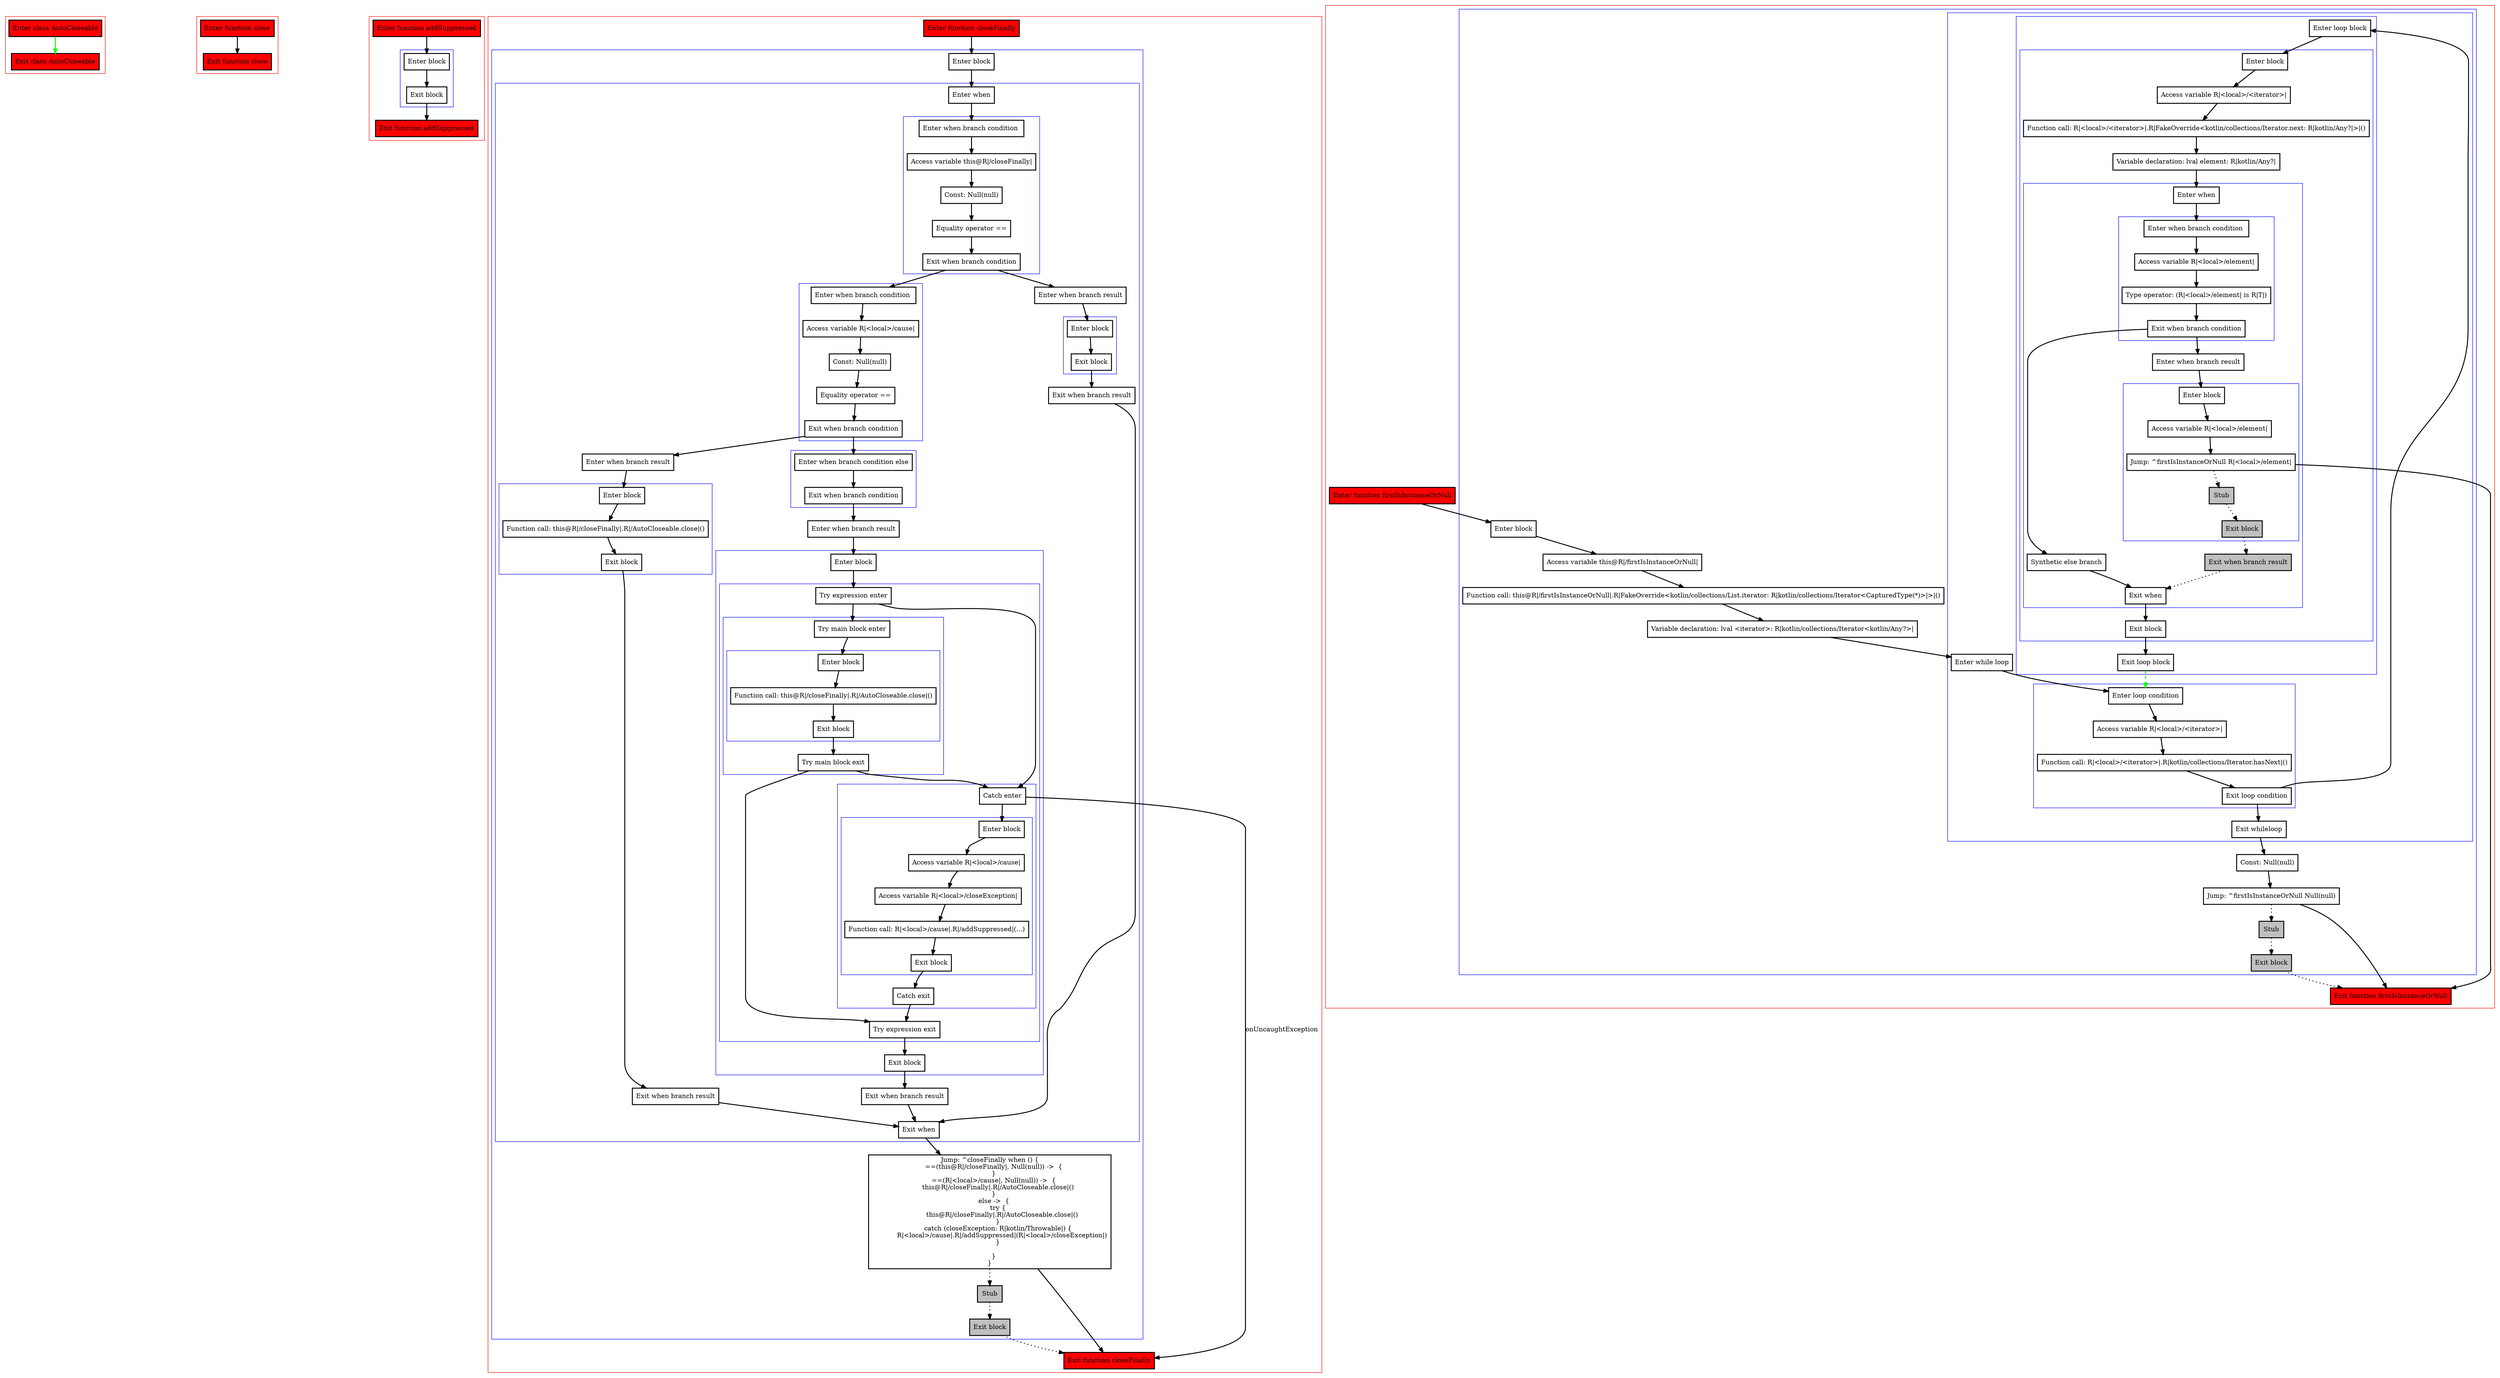 digraph complex_kt {
    graph [nodesep=3]
    node [shape=box penwidth=2]
    edge [penwidth=2]

    subgraph cluster_0 {
        color=red
        0 [label="Enter class AutoCloseable" style="filled" fillcolor=red];
        1 [label="Exit class AutoCloseable" style="filled" fillcolor=red];
    }
    0 -> {1} [color=green];

    subgraph cluster_1 {
        color=red
        2 [label="Enter function close" style="filled" fillcolor=red];
        3 [label="Exit function close" style="filled" fillcolor=red];
    }
    2 -> {3};

    subgraph cluster_2 {
        color=red
        4 [label="Enter function addSuppressed" style="filled" fillcolor=red];
        subgraph cluster_3 {
            color=blue
            5 [label="Enter block"];
            6 [label="Exit block"];
        }
        7 [label="Exit function addSuppressed" style="filled" fillcolor=red];
    }
    4 -> {5};
    5 -> {6};
    6 -> {7};

    subgraph cluster_4 {
        color=red
        8 [label="Enter function closeFinally" style="filled" fillcolor=red];
        subgraph cluster_5 {
            color=blue
            9 [label="Enter block"];
            subgraph cluster_6 {
                color=blue
                10 [label="Enter when"];
                subgraph cluster_7 {
                    color=blue
                    11 [label="Enter when branch condition "];
                    12 [label="Access variable this@R|/closeFinally|"];
                    13 [label="Const: Null(null)"];
                    14 [label="Equality operator =="];
                    15 [label="Exit when branch condition"];
                }
                subgraph cluster_8 {
                    color=blue
                    16 [label="Enter when branch condition "];
                    17 [label="Access variable R|<local>/cause|"];
                    18 [label="Const: Null(null)"];
                    19 [label="Equality operator =="];
                    20 [label="Exit when branch condition"];
                }
                subgraph cluster_9 {
                    color=blue
                    21 [label="Enter when branch condition else"];
                    22 [label="Exit when branch condition"];
                }
                23 [label="Enter when branch result"];
                subgraph cluster_10 {
                    color=blue
                    24 [label="Enter block"];
                    subgraph cluster_11 {
                        color=blue
                        25 [label="Try expression enter"];
                        subgraph cluster_12 {
                            color=blue
                            26 [label="Try main block enter"];
                            subgraph cluster_13 {
                                color=blue
                                27 [label="Enter block"];
                                28 [label="Function call: this@R|/closeFinally|.R|/AutoCloseable.close|()"];
                                29 [label="Exit block"];
                            }
                            30 [label="Try main block exit"];
                        }
                        subgraph cluster_14 {
                            color=blue
                            31 [label="Catch enter"];
                            subgraph cluster_15 {
                                color=blue
                                32 [label="Enter block"];
                                33 [label="Access variable R|<local>/cause|"];
                                34 [label="Access variable R|<local>/closeException|"];
                                35 [label="Function call: R|<local>/cause|.R|/addSuppressed|(...)"];
                                36 [label="Exit block"];
                            }
                            37 [label="Catch exit"];
                        }
                        38 [label="Try expression exit"];
                    }
                    39 [label="Exit block"];
                }
                40 [label="Exit when branch result"];
                41 [label="Enter when branch result"];
                subgraph cluster_16 {
                    color=blue
                    42 [label="Enter block"];
                    43 [label="Function call: this@R|/closeFinally|.R|/AutoCloseable.close|()"];
                    44 [label="Exit block"];
                }
                45 [label="Exit when branch result"];
                46 [label="Enter when branch result"];
                subgraph cluster_17 {
                    color=blue
                    47 [label="Enter block"];
                    48 [label="Exit block"];
                }
                49 [label="Exit when branch result"];
                50 [label="Exit when"];
            }
            51 [label="Jump: ^closeFinally when () {
    ==(this@R|/closeFinally|, Null(null)) ->  {
    }
    ==(R|<local>/cause|, Null(null)) ->  {
        this@R|/closeFinally|.R|/AutoCloseable.close|()
    }
    else ->  {
        try {
            this@R|/closeFinally|.R|/AutoCloseable.close|()
        }
        catch (closeException: R|kotlin/Throwable|) {
            R|<local>/cause|.R|/addSuppressed|(R|<local>/closeException|)
        }

    }
}
"];
            52 [label="Stub" style="filled" fillcolor=gray];
            53 [label="Exit block" style="filled" fillcolor=gray];
        }
        54 [label="Exit function closeFinally" style="filled" fillcolor=red];
    }
    8 -> {9};
    9 -> {10};
    10 -> {11};
    11 -> {12};
    12 -> {13};
    13 -> {14};
    14 -> {15};
    15 -> {46 16};
    16 -> {17};
    17 -> {18};
    18 -> {19};
    19 -> {20};
    20 -> {41 21};
    21 -> {22};
    22 -> {23};
    23 -> {24};
    24 -> {25};
    25 -> {26 31};
    26 -> {27};
    27 -> {28};
    28 -> {29};
    29 -> {30};
    30 -> {38 31};
    31 -> {32};
    31 -> {54}    [label=onUncaughtException];
    32 -> {33};
    33 -> {34};
    34 -> {35};
    35 -> {36};
    36 -> {37};
    37 -> {38};
    38 -> {39};
    39 -> {40};
    40 -> {50};
    41 -> {42};
    42 -> {43};
    43 -> {44};
    44 -> {45};
    45 -> {50};
    46 -> {47};
    47 -> {48};
    48 -> {49};
    49 -> {50};
    50 -> {51};
    51 -> {54};
    51 -> {52} [style=dotted];
    52 -> {53} [style=dotted];
    53 -> {54} [style=dotted];

    subgraph cluster_18 {
        color=red
        55 [label="Enter function firstIsInstanceOrNull" style="filled" fillcolor=red];
        subgraph cluster_19 {
            color=blue
            56 [label="Enter block"];
            57 [label="Access variable this@R|/firstIsInstanceOrNull|"];
            58 [label="Function call: this@R|/firstIsInstanceOrNull|.R|FakeOverride<kotlin/collections/List.iterator: R|kotlin/collections/Iterator<CapturedType(*)>|>|()"];
            59 [label="Variable declaration: lval <iterator>: R|kotlin/collections/Iterator<kotlin/Any?>|"];
            subgraph cluster_20 {
                color=blue
                60 [label="Enter while loop"];
                subgraph cluster_21 {
                    color=blue
                    61 [label="Enter loop condition"];
                    62 [label="Access variable R|<local>/<iterator>|"];
                    63 [label="Function call: R|<local>/<iterator>|.R|kotlin/collections/Iterator.hasNext|()"];
                    64 [label="Exit loop condition"];
                }
                subgraph cluster_22 {
                    color=blue
                    65 [label="Enter loop block"];
                    subgraph cluster_23 {
                        color=blue
                        66 [label="Enter block"];
                        67 [label="Access variable R|<local>/<iterator>|"];
                        68 [label="Function call: R|<local>/<iterator>|.R|FakeOverride<kotlin/collections/Iterator.next: R|kotlin/Any?|>|()"];
                        69 [label="Variable declaration: lval element: R|kotlin/Any?|"];
                        subgraph cluster_24 {
                            color=blue
                            70 [label="Enter when"];
                            subgraph cluster_25 {
                                color=blue
                                71 [label="Enter when branch condition "];
                                72 [label="Access variable R|<local>/element|"];
                                73 [label="Type operator: (R|<local>/element| is R|T|)"];
                                74 [label="Exit when branch condition"];
                            }
                            75 [label="Synthetic else branch"];
                            76 [label="Enter when branch result"];
                            subgraph cluster_26 {
                                color=blue
                                77 [label="Enter block"];
                                78 [label="Access variable R|<local>/element|"];
                                79 [label="Jump: ^firstIsInstanceOrNull R|<local>/element|"];
                                80 [label="Stub" style="filled" fillcolor=gray];
                                81 [label="Exit block" style="filled" fillcolor=gray];
                            }
                            82 [label="Exit when branch result" style="filled" fillcolor=gray];
                            83 [label="Exit when"];
                        }
                        84 [label="Exit block"];
                    }
                    85 [label="Exit loop block"];
                }
                86 [label="Exit whileloop"];
            }
            87 [label="Const: Null(null)"];
            88 [label="Jump: ^firstIsInstanceOrNull Null(null)"];
            89 [label="Stub" style="filled" fillcolor=gray];
            90 [label="Exit block" style="filled" fillcolor=gray];
        }
        91 [label="Exit function firstIsInstanceOrNull" style="filled" fillcolor=red];
    }
    55 -> {56};
    56 -> {57};
    57 -> {58};
    58 -> {59};
    59 -> {60};
    60 -> {61};
    61 -> {62};
    62 -> {63};
    63 -> {64};
    64 -> {86 65};
    65 -> {66};
    66 -> {67};
    67 -> {68};
    68 -> {69};
    69 -> {70};
    70 -> {71};
    71 -> {72};
    72 -> {73};
    73 -> {74};
    74 -> {76 75};
    75 -> {83};
    76 -> {77};
    77 -> {78};
    78 -> {79};
    79 -> {91};
    79 -> {80} [style=dotted];
    80 -> {81} [style=dotted];
    81 -> {82} [style=dotted];
    82 -> {83} [style=dotted];
    83 -> {84};
    84 -> {85};
    85 -> {61} [color=green style=dashed];
    86 -> {87};
    87 -> {88};
    88 -> {91};
    88 -> {89} [style=dotted];
    89 -> {90} [style=dotted];
    90 -> {91} [style=dotted];

}
